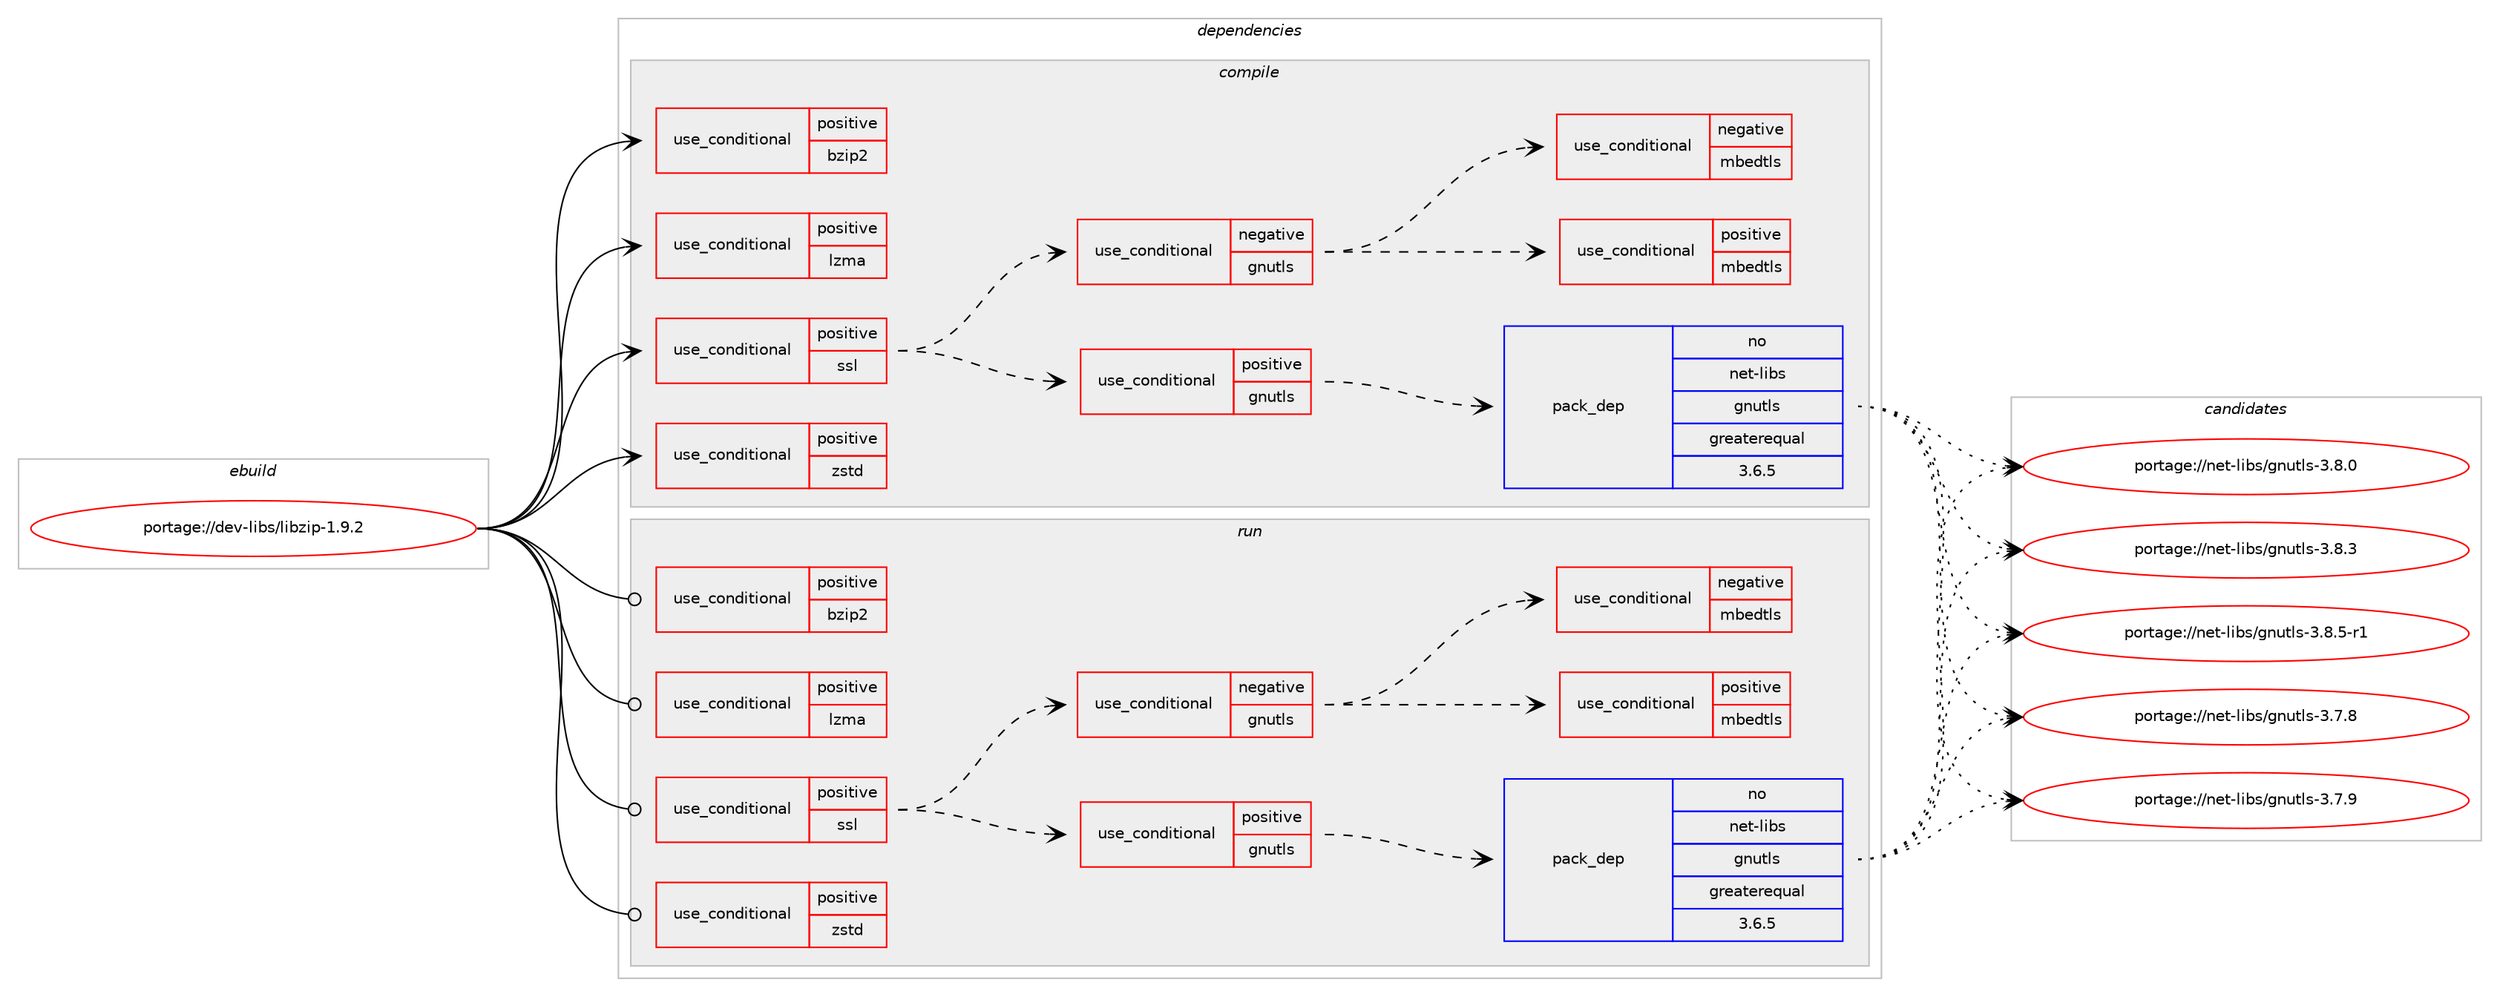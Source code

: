 digraph prolog {

# *************
# Graph options
# *************

newrank=true;
concentrate=true;
compound=true;
graph [rankdir=LR,fontname=Helvetica,fontsize=10,ranksep=1.5];#, ranksep=2.5, nodesep=0.2];
edge  [arrowhead=vee];
node  [fontname=Helvetica,fontsize=10];

# **********
# The ebuild
# **********

subgraph cluster_leftcol {
color=gray;
rank=same;
label=<<i>ebuild</i>>;
id [label="portage://dev-libs/libzip-1.9.2", color=red, width=4, href="../dev-libs/libzip-1.9.2.svg"];
}

# ****************
# The dependencies
# ****************

subgraph cluster_midcol {
color=gray;
label=<<i>dependencies</i>>;
subgraph cluster_compile {
fillcolor="#eeeeee";
style=filled;
label=<<i>compile</i>>;
subgraph cond26771 {
dependency56815 [label=<<TABLE BORDER="0" CELLBORDER="1" CELLSPACING="0" CELLPADDING="4"><TR><TD ROWSPAN="3" CELLPADDING="10">use_conditional</TD></TR><TR><TD>positive</TD></TR><TR><TD>bzip2</TD></TR></TABLE>>, shape=none, color=red];
# *** BEGIN UNKNOWN DEPENDENCY TYPE (TODO) ***
# dependency56815 -> package_dependency(portage://dev-libs/libzip-1.9.2,install,no,app-arch,bzip2,none,[,,],any_same_slot,[])
# *** END UNKNOWN DEPENDENCY TYPE (TODO) ***

}
id:e -> dependency56815:w [weight=20,style="solid",arrowhead="vee"];
subgraph cond26772 {
dependency56816 [label=<<TABLE BORDER="0" CELLBORDER="1" CELLSPACING="0" CELLPADDING="4"><TR><TD ROWSPAN="3" CELLPADDING="10">use_conditional</TD></TR><TR><TD>positive</TD></TR><TR><TD>lzma</TD></TR></TABLE>>, shape=none, color=red];
# *** BEGIN UNKNOWN DEPENDENCY TYPE (TODO) ***
# dependency56816 -> package_dependency(portage://dev-libs/libzip-1.9.2,install,no,app-arch,xz-utils,none,[,,],[],[])
# *** END UNKNOWN DEPENDENCY TYPE (TODO) ***

}
id:e -> dependency56816:w [weight=20,style="solid",arrowhead="vee"];
subgraph cond26773 {
dependency56817 [label=<<TABLE BORDER="0" CELLBORDER="1" CELLSPACING="0" CELLPADDING="4"><TR><TD ROWSPAN="3" CELLPADDING="10">use_conditional</TD></TR><TR><TD>positive</TD></TR><TR><TD>ssl</TD></TR></TABLE>>, shape=none, color=red];
subgraph cond26774 {
dependency56818 [label=<<TABLE BORDER="0" CELLBORDER="1" CELLSPACING="0" CELLPADDING="4"><TR><TD ROWSPAN="3" CELLPADDING="10">use_conditional</TD></TR><TR><TD>positive</TD></TR><TR><TD>gnutls</TD></TR></TABLE>>, shape=none, color=red];
# *** BEGIN UNKNOWN DEPENDENCY TYPE (TODO) ***
# dependency56818 -> package_dependency(portage://dev-libs/libzip-1.9.2,install,no,dev-libs,nettle,none,[,,],[slot(0),equal],[])
# *** END UNKNOWN DEPENDENCY TYPE (TODO) ***

subgraph pack28883 {
dependency56819 [label=<<TABLE BORDER="0" CELLBORDER="1" CELLSPACING="0" CELLPADDING="4" WIDTH="220"><TR><TD ROWSPAN="6" CELLPADDING="30">pack_dep</TD></TR><TR><TD WIDTH="110">no</TD></TR><TR><TD>net-libs</TD></TR><TR><TD>gnutls</TD></TR><TR><TD>greaterequal</TD></TR><TR><TD>3.6.5</TD></TR></TABLE>>, shape=none, color=blue];
}
dependency56818:e -> dependency56819:w [weight=20,style="dashed",arrowhead="vee"];
}
dependency56817:e -> dependency56818:w [weight=20,style="dashed",arrowhead="vee"];
subgraph cond26775 {
dependency56820 [label=<<TABLE BORDER="0" CELLBORDER="1" CELLSPACING="0" CELLPADDING="4"><TR><TD ROWSPAN="3" CELLPADDING="10">use_conditional</TD></TR><TR><TD>negative</TD></TR><TR><TD>gnutls</TD></TR></TABLE>>, shape=none, color=red];
subgraph cond26776 {
dependency56821 [label=<<TABLE BORDER="0" CELLBORDER="1" CELLSPACING="0" CELLPADDING="4"><TR><TD ROWSPAN="3" CELLPADDING="10">use_conditional</TD></TR><TR><TD>positive</TD></TR><TR><TD>mbedtls</TD></TR></TABLE>>, shape=none, color=red];
# *** BEGIN UNKNOWN DEPENDENCY TYPE (TODO) ***
# dependency56821 -> package_dependency(portage://dev-libs/libzip-1.9.2,install,no,net-libs,mbedtls,none,[,,],any_same_slot,[])
# *** END UNKNOWN DEPENDENCY TYPE (TODO) ***

}
dependency56820:e -> dependency56821:w [weight=20,style="dashed",arrowhead="vee"];
subgraph cond26777 {
dependency56822 [label=<<TABLE BORDER="0" CELLBORDER="1" CELLSPACING="0" CELLPADDING="4"><TR><TD ROWSPAN="3" CELLPADDING="10">use_conditional</TD></TR><TR><TD>negative</TD></TR><TR><TD>mbedtls</TD></TR></TABLE>>, shape=none, color=red];
# *** BEGIN UNKNOWN DEPENDENCY TYPE (TODO) ***
# dependency56822 -> package_dependency(portage://dev-libs/libzip-1.9.2,install,no,dev-libs,openssl,none,[,,],[slot(0),equal],[])
# *** END UNKNOWN DEPENDENCY TYPE (TODO) ***

}
dependency56820:e -> dependency56822:w [weight=20,style="dashed",arrowhead="vee"];
}
dependency56817:e -> dependency56820:w [weight=20,style="dashed",arrowhead="vee"];
}
id:e -> dependency56817:w [weight=20,style="solid",arrowhead="vee"];
subgraph cond26778 {
dependency56823 [label=<<TABLE BORDER="0" CELLBORDER="1" CELLSPACING="0" CELLPADDING="4"><TR><TD ROWSPAN="3" CELLPADDING="10">use_conditional</TD></TR><TR><TD>positive</TD></TR><TR><TD>zstd</TD></TR></TABLE>>, shape=none, color=red];
# *** BEGIN UNKNOWN DEPENDENCY TYPE (TODO) ***
# dependency56823 -> package_dependency(portage://dev-libs/libzip-1.9.2,install,no,app-arch,zstd,none,[,,],[],[])
# *** END UNKNOWN DEPENDENCY TYPE (TODO) ***

}
id:e -> dependency56823:w [weight=20,style="solid",arrowhead="vee"];
# *** BEGIN UNKNOWN DEPENDENCY TYPE (TODO) ***
# id -> package_dependency(portage://dev-libs/libzip-1.9.2,install,no,sys-libs,zlib,none,[,,],[],[])
# *** END UNKNOWN DEPENDENCY TYPE (TODO) ***

}
subgraph cluster_compileandrun {
fillcolor="#eeeeee";
style=filled;
label=<<i>compile and run</i>>;
}
subgraph cluster_run {
fillcolor="#eeeeee";
style=filled;
label=<<i>run</i>>;
subgraph cond26779 {
dependency56824 [label=<<TABLE BORDER="0" CELLBORDER="1" CELLSPACING="0" CELLPADDING="4"><TR><TD ROWSPAN="3" CELLPADDING="10">use_conditional</TD></TR><TR><TD>positive</TD></TR><TR><TD>bzip2</TD></TR></TABLE>>, shape=none, color=red];
# *** BEGIN UNKNOWN DEPENDENCY TYPE (TODO) ***
# dependency56824 -> package_dependency(portage://dev-libs/libzip-1.9.2,run,no,app-arch,bzip2,none,[,,],any_same_slot,[])
# *** END UNKNOWN DEPENDENCY TYPE (TODO) ***

}
id:e -> dependency56824:w [weight=20,style="solid",arrowhead="odot"];
subgraph cond26780 {
dependency56825 [label=<<TABLE BORDER="0" CELLBORDER="1" CELLSPACING="0" CELLPADDING="4"><TR><TD ROWSPAN="3" CELLPADDING="10">use_conditional</TD></TR><TR><TD>positive</TD></TR><TR><TD>lzma</TD></TR></TABLE>>, shape=none, color=red];
# *** BEGIN UNKNOWN DEPENDENCY TYPE (TODO) ***
# dependency56825 -> package_dependency(portage://dev-libs/libzip-1.9.2,run,no,app-arch,xz-utils,none,[,,],[],[])
# *** END UNKNOWN DEPENDENCY TYPE (TODO) ***

}
id:e -> dependency56825:w [weight=20,style="solid",arrowhead="odot"];
subgraph cond26781 {
dependency56826 [label=<<TABLE BORDER="0" CELLBORDER="1" CELLSPACING="0" CELLPADDING="4"><TR><TD ROWSPAN="3" CELLPADDING="10">use_conditional</TD></TR><TR><TD>positive</TD></TR><TR><TD>ssl</TD></TR></TABLE>>, shape=none, color=red];
subgraph cond26782 {
dependency56827 [label=<<TABLE BORDER="0" CELLBORDER="1" CELLSPACING="0" CELLPADDING="4"><TR><TD ROWSPAN="3" CELLPADDING="10">use_conditional</TD></TR><TR><TD>positive</TD></TR><TR><TD>gnutls</TD></TR></TABLE>>, shape=none, color=red];
# *** BEGIN UNKNOWN DEPENDENCY TYPE (TODO) ***
# dependency56827 -> package_dependency(portage://dev-libs/libzip-1.9.2,run,no,dev-libs,nettle,none,[,,],[slot(0),equal],[])
# *** END UNKNOWN DEPENDENCY TYPE (TODO) ***

subgraph pack28884 {
dependency56828 [label=<<TABLE BORDER="0" CELLBORDER="1" CELLSPACING="0" CELLPADDING="4" WIDTH="220"><TR><TD ROWSPAN="6" CELLPADDING="30">pack_dep</TD></TR><TR><TD WIDTH="110">no</TD></TR><TR><TD>net-libs</TD></TR><TR><TD>gnutls</TD></TR><TR><TD>greaterequal</TD></TR><TR><TD>3.6.5</TD></TR></TABLE>>, shape=none, color=blue];
}
dependency56827:e -> dependency56828:w [weight=20,style="dashed",arrowhead="vee"];
}
dependency56826:e -> dependency56827:w [weight=20,style="dashed",arrowhead="vee"];
subgraph cond26783 {
dependency56829 [label=<<TABLE BORDER="0" CELLBORDER="1" CELLSPACING="0" CELLPADDING="4"><TR><TD ROWSPAN="3" CELLPADDING="10">use_conditional</TD></TR><TR><TD>negative</TD></TR><TR><TD>gnutls</TD></TR></TABLE>>, shape=none, color=red];
subgraph cond26784 {
dependency56830 [label=<<TABLE BORDER="0" CELLBORDER="1" CELLSPACING="0" CELLPADDING="4"><TR><TD ROWSPAN="3" CELLPADDING="10">use_conditional</TD></TR><TR><TD>positive</TD></TR><TR><TD>mbedtls</TD></TR></TABLE>>, shape=none, color=red];
# *** BEGIN UNKNOWN DEPENDENCY TYPE (TODO) ***
# dependency56830 -> package_dependency(portage://dev-libs/libzip-1.9.2,run,no,net-libs,mbedtls,none,[,,],any_same_slot,[])
# *** END UNKNOWN DEPENDENCY TYPE (TODO) ***

}
dependency56829:e -> dependency56830:w [weight=20,style="dashed",arrowhead="vee"];
subgraph cond26785 {
dependency56831 [label=<<TABLE BORDER="0" CELLBORDER="1" CELLSPACING="0" CELLPADDING="4"><TR><TD ROWSPAN="3" CELLPADDING="10">use_conditional</TD></TR><TR><TD>negative</TD></TR><TR><TD>mbedtls</TD></TR></TABLE>>, shape=none, color=red];
# *** BEGIN UNKNOWN DEPENDENCY TYPE (TODO) ***
# dependency56831 -> package_dependency(portage://dev-libs/libzip-1.9.2,run,no,dev-libs,openssl,none,[,,],[slot(0),equal],[])
# *** END UNKNOWN DEPENDENCY TYPE (TODO) ***

}
dependency56829:e -> dependency56831:w [weight=20,style="dashed",arrowhead="vee"];
}
dependency56826:e -> dependency56829:w [weight=20,style="dashed",arrowhead="vee"];
}
id:e -> dependency56826:w [weight=20,style="solid",arrowhead="odot"];
subgraph cond26786 {
dependency56832 [label=<<TABLE BORDER="0" CELLBORDER="1" CELLSPACING="0" CELLPADDING="4"><TR><TD ROWSPAN="3" CELLPADDING="10">use_conditional</TD></TR><TR><TD>positive</TD></TR><TR><TD>zstd</TD></TR></TABLE>>, shape=none, color=red];
# *** BEGIN UNKNOWN DEPENDENCY TYPE (TODO) ***
# dependency56832 -> package_dependency(portage://dev-libs/libzip-1.9.2,run,no,app-arch,zstd,none,[,,],[],[])
# *** END UNKNOWN DEPENDENCY TYPE (TODO) ***

}
id:e -> dependency56832:w [weight=20,style="solid",arrowhead="odot"];
# *** BEGIN UNKNOWN DEPENDENCY TYPE (TODO) ***
# id -> package_dependency(portage://dev-libs/libzip-1.9.2,run,no,sys-libs,zlib,none,[,,],[],[])
# *** END UNKNOWN DEPENDENCY TYPE (TODO) ***

}
}

# **************
# The candidates
# **************

subgraph cluster_choices {
rank=same;
color=gray;
label=<<i>candidates</i>>;

subgraph choice28883 {
color=black;
nodesep=1;
choice110101116451081059811547103110117116108115455146554656 [label="portage://net-libs/gnutls-3.7.8", color=red, width=4,href="../net-libs/gnutls-3.7.8.svg"];
choice110101116451081059811547103110117116108115455146554657 [label="portage://net-libs/gnutls-3.7.9", color=red, width=4,href="../net-libs/gnutls-3.7.9.svg"];
choice110101116451081059811547103110117116108115455146564648 [label="portage://net-libs/gnutls-3.8.0", color=red, width=4,href="../net-libs/gnutls-3.8.0.svg"];
choice110101116451081059811547103110117116108115455146564651 [label="portage://net-libs/gnutls-3.8.3", color=red, width=4,href="../net-libs/gnutls-3.8.3.svg"];
choice1101011164510810598115471031101171161081154551465646534511449 [label="portage://net-libs/gnutls-3.8.5-r1", color=red, width=4,href="../net-libs/gnutls-3.8.5-r1.svg"];
dependency56819:e -> choice110101116451081059811547103110117116108115455146554656:w [style=dotted,weight="100"];
dependency56819:e -> choice110101116451081059811547103110117116108115455146554657:w [style=dotted,weight="100"];
dependency56819:e -> choice110101116451081059811547103110117116108115455146564648:w [style=dotted,weight="100"];
dependency56819:e -> choice110101116451081059811547103110117116108115455146564651:w [style=dotted,weight="100"];
dependency56819:e -> choice1101011164510810598115471031101171161081154551465646534511449:w [style=dotted,weight="100"];
}
subgraph choice28884 {
color=black;
nodesep=1;
choice110101116451081059811547103110117116108115455146554656 [label="portage://net-libs/gnutls-3.7.8", color=red, width=4,href="../net-libs/gnutls-3.7.8.svg"];
choice110101116451081059811547103110117116108115455146554657 [label="portage://net-libs/gnutls-3.7.9", color=red, width=4,href="../net-libs/gnutls-3.7.9.svg"];
choice110101116451081059811547103110117116108115455146564648 [label="portage://net-libs/gnutls-3.8.0", color=red, width=4,href="../net-libs/gnutls-3.8.0.svg"];
choice110101116451081059811547103110117116108115455146564651 [label="portage://net-libs/gnutls-3.8.3", color=red, width=4,href="../net-libs/gnutls-3.8.3.svg"];
choice1101011164510810598115471031101171161081154551465646534511449 [label="portage://net-libs/gnutls-3.8.5-r1", color=red, width=4,href="../net-libs/gnutls-3.8.5-r1.svg"];
dependency56828:e -> choice110101116451081059811547103110117116108115455146554656:w [style=dotted,weight="100"];
dependency56828:e -> choice110101116451081059811547103110117116108115455146554657:w [style=dotted,weight="100"];
dependency56828:e -> choice110101116451081059811547103110117116108115455146564648:w [style=dotted,weight="100"];
dependency56828:e -> choice110101116451081059811547103110117116108115455146564651:w [style=dotted,weight="100"];
dependency56828:e -> choice1101011164510810598115471031101171161081154551465646534511449:w [style=dotted,weight="100"];
}
}

}
